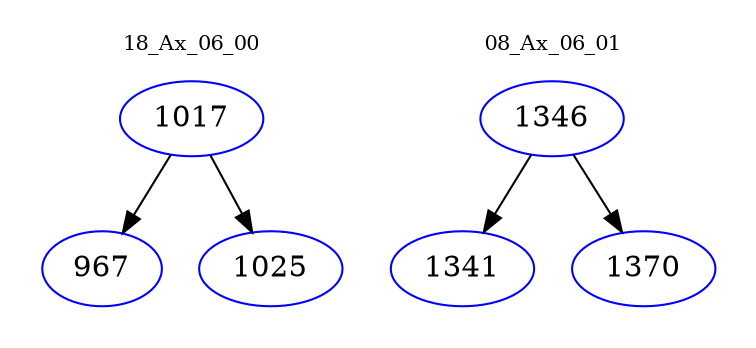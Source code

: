 digraph{
subgraph cluster_0 {
color = white
label = "18_Ax_06_00";
fontsize=10;
T0_1017 [label="1017", color="blue"]
T0_1017 -> T0_967 [color="black"]
T0_967 [label="967", color="blue"]
T0_1017 -> T0_1025 [color="black"]
T0_1025 [label="1025", color="blue"]
}
subgraph cluster_1 {
color = white
label = "08_Ax_06_01";
fontsize=10;
T1_1346 [label="1346", color="blue"]
T1_1346 -> T1_1341 [color="black"]
T1_1341 [label="1341", color="blue"]
T1_1346 -> T1_1370 [color="black"]
T1_1370 [label="1370", color="blue"]
}
}
